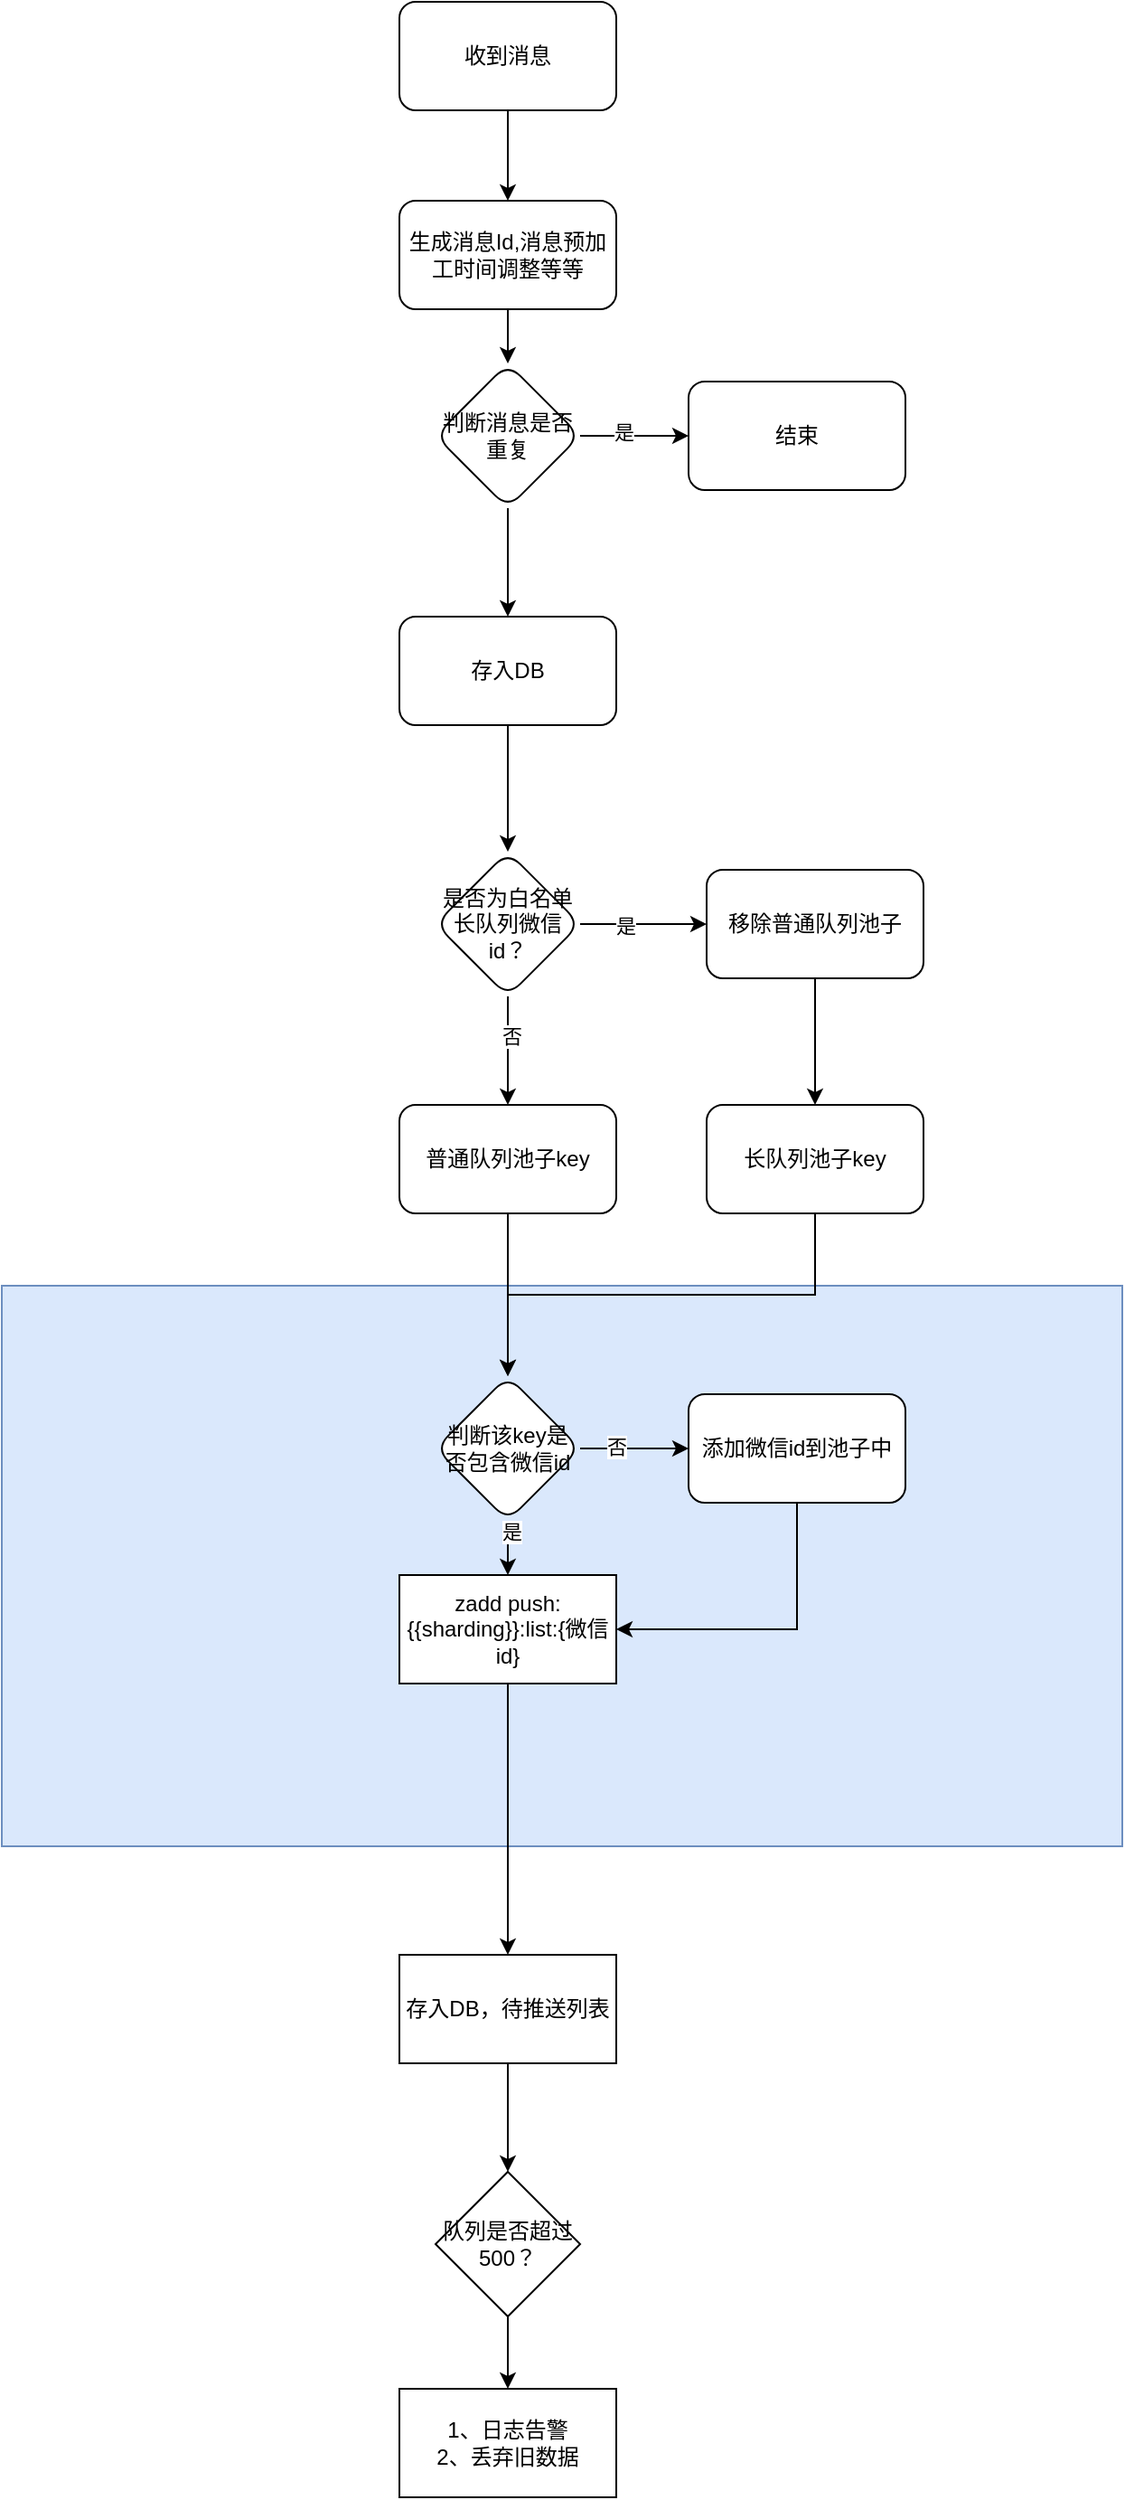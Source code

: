 <mxfile version="25.0.3">
  <diagram name="第 1 页" id="yM1FcHxh0TfIORd4exy4">
    <mxGraphModel dx="984" dy="1876" grid="1" gridSize="10" guides="1" tooltips="1" connect="1" arrows="1" fold="1" page="1" pageScale="1" pageWidth="827" pageHeight="1169" math="0" shadow="0">
      <root>
        <mxCell id="0" />
        <mxCell id="1" parent="0" />
        <mxCell id="roJMkj0LP4R8FdODdgCc-3" value="" style="rounded=0;whiteSpace=wrap;html=1;fillColor=#dae8fc;strokeColor=#6c8ebf;" parent="1" vertex="1">
          <mxGeometry x="120" y="300" width="620" height="310" as="geometry" />
        </mxCell>
        <mxCell id="spIjIB3Fh69WIwpA02LG-2" value="" style="edgeStyle=orthogonalEdgeStyle;rounded=0;orthogonalLoop=1;jettySize=auto;html=1;" parent="1" source="BucBX8Afqsv7EcoYQEeD-1" target="spIjIB3Fh69WIwpA02LG-1" edge="1">
          <mxGeometry relative="1" as="geometry" />
        </mxCell>
        <mxCell id="BucBX8Afqsv7EcoYQEeD-1" value="收到消息" style="rounded=1;whiteSpace=wrap;html=1;" parent="1" vertex="1">
          <mxGeometry x="340" y="-410" width="120" height="60" as="geometry" />
        </mxCell>
        <mxCell id="4f2BKEw60wll3AKwPojD-2" value="" style="edgeStyle=orthogonalEdgeStyle;rounded=0;orthogonalLoop=1;jettySize=auto;html=1;" parent="1" source="spIjIB3Fh69WIwpA02LG-1" target="4f2BKEw60wll3AKwPojD-1" edge="1">
          <mxGeometry relative="1" as="geometry" />
        </mxCell>
        <mxCell id="spIjIB3Fh69WIwpA02LG-1" value="生成消息Id,消息预加工时间调整等等" style="rounded=1;whiteSpace=wrap;html=1;" parent="1" vertex="1">
          <mxGeometry x="340" y="-300" width="120" height="60" as="geometry" />
        </mxCell>
        <mxCell id="5roH2hSay-TzDHHU6k5d-6" value="" style="edgeStyle=orthogonalEdgeStyle;rounded=0;orthogonalLoop=1;jettySize=auto;html=1;" parent="1" source="spIjIB3Fh69WIwpA02LG-42" target="5roH2hSay-TzDHHU6k5d-5" edge="1">
          <mxGeometry relative="1" as="geometry" />
        </mxCell>
        <mxCell id="spIjIB3Fh69WIwpA02LG-42" value="存入DB" style="rounded=1;whiteSpace=wrap;html=1;" parent="1" vertex="1">
          <mxGeometry x="340" y="-70" width="120" height="60" as="geometry" />
        </mxCell>
        <mxCell id="5roH2hSay-TzDHHU6k5d-8" value="" style="edgeStyle=orthogonalEdgeStyle;rounded=0;orthogonalLoop=1;jettySize=auto;html=1;" parent="1" source="5roH2hSay-TzDHHU6k5d-5" target="5roH2hSay-TzDHHU6k5d-7" edge="1">
          <mxGeometry relative="1" as="geometry" />
        </mxCell>
        <mxCell id="5roH2hSay-TzDHHU6k5d-9" value="是" style="edgeLabel;html=1;align=center;verticalAlign=middle;resizable=0;points=[];" parent="5roH2hSay-TzDHHU6k5d-8" vertex="1" connectable="0">
          <mxGeometry x="-0.3" y="-1" relative="1" as="geometry">
            <mxPoint as="offset" />
          </mxGeometry>
        </mxCell>
        <mxCell id="5roH2hSay-TzDHHU6k5d-14" value="" style="edgeStyle=orthogonalEdgeStyle;rounded=0;orthogonalLoop=1;jettySize=auto;html=1;" parent="1" source="5roH2hSay-TzDHHU6k5d-5" target="5roH2hSay-TzDHHU6k5d-13" edge="1">
          <mxGeometry relative="1" as="geometry" />
        </mxCell>
        <mxCell id="5roH2hSay-TzDHHU6k5d-15" value="否" style="edgeLabel;html=1;align=center;verticalAlign=middle;resizable=0;points=[];" parent="5roH2hSay-TzDHHU6k5d-14" vertex="1" connectable="0">
          <mxGeometry x="-0.267" y="2" relative="1" as="geometry">
            <mxPoint as="offset" />
          </mxGeometry>
        </mxCell>
        <mxCell id="5roH2hSay-TzDHHU6k5d-5" value="是否为白名单长队列微信id？" style="rhombus;whiteSpace=wrap;html=1;rounded=1;" parent="1" vertex="1">
          <mxGeometry x="360" y="60" width="80" height="80" as="geometry" />
        </mxCell>
        <mxCell id="5roH2hSay-TzDHHU6k5d-17" value="" style="edgeStyle=orthogonalEdgeStyle;rounded=0;orthogonalLoop=1;jettySize=auto;html=1;" parent="1" source="5roH2hSay-TzDHHU6k5d-7" target="5roH2hSay-TzDHHU6k5d-16" edge="1">
          <mxGeometry relative="1" as="geometry" />
        </mxCell>
        <mxCell id="5roH2hSay-TzDHHU6k5d-7" value="移除普通队列池子" style="whiteSpace=wrap;html=1;rounded=1;" parent="1" vertex="1">
          <mxGeometry x="510" y="70" width="120" height="60" as="geometry" />
        </mxCell>
        <mxCell id="5roH2hSay-TzDHHU6k5d-19" value="" style="edgeStyle=orthogonalEdgeStyle;rounded=0;orthogonalLoop=1;jettySize=auto;html=1;" parent="1" source="5roH2hSay-TzDHHU6k5d-13" target="5roH2hSay-TzDHHU6k5d-18" edge="1">
          <mxGeometry relative="1" as="geometry" />
        </mxCell>
        <mxCell id="5roH2hSay-TzDHHU6k5d-13" value="普通队列池子key" style="whiteSpace=wrap;html=1;rounded=1;" parent="1" vertex="1">
          <mxGeometry x="340" y="200" width="120" height="60" as="geometry" />
        </mxCell>
        <mxCell id="5roH2hSay-TzDHHU6k5d-38" style="edgeStyle=orthogonalEdgeStyle;rounded=0;orthogonalLoop=1;jettySize=auto;html=1;exitX=0.5;exitY=1;exitDx=0;exitDy=0;entryX=0.5;entryY=0;entryDx=0;entryDy=0;" parent="1" source="5roH2hSay-TzDHHU6k5d-16" target="5roH2hSay-TzDHHU6k5d-18" edge="1">
          <mxGeometry relative="1" as="geometry" />
        </mxCell>
        <mxCell id="5roH2hSay-TzDHHU6k5d-16" value="长队列池子key" style="whiteSpace=wrap;html=1;rounded=1;" parent="1" vertex="1">
          <mxGeometry x="510" y="200" width="120" height="60" as="geometry" />
        </mxCell>
        <mxCell id="5roH2hSay-TzDHHU6k5d-21" value="" style="edgeStyle=orthogonalEdgeStyle;rounded=0;orthogonalLoop=1;jettySize=auto;html=1;" parent="1" source="5roH2hSay-TzDHHU6k5d-18" target="5roH2hSay-TzDHHU6k5d-20" edge="1">
          <mxGeometry relative="1" as="geometry" />
        </mxCell>
        <mxCell id="5roH2hSay-TzDHHU6k5d-26" value="否" style="edgeLabel;html=1;align=center;verticalAlign=middle;resizable=0;points=[];" parent="5roH2hSay-TzDHHU6k5d-21" vertex="1" connectable="0">
          <mxGeometry x="-0.333" y="1" relative="1" as="geometry">
            <mxPoint as="offset" />
          </mxGeometry>
        </mxCell>
        <mxCell id="5roH2hSay-TzDHHU6k5d-24" style="edgeStyle=orthogonalEdgeStyle;rounded=0;orthogonalLoop=1;jettySize=auto;html=1;exitX=0.5;exitY=1;exitDx=0;exitDy=0;entryX=0.5;entryY=0;entryDx=0;entryDy=0;" parent="1" source="5roH2hSay-TzDHHU6k5d-18" target="5roH2hSay-TzDHHU6k5d-22" edge="1">
          <mxGeometry relative="1" as="geometry" />
        </mxCell>
        <mxCell id="5roH2hSay-TzDHHU6k5d-27" value="是" style="edgeLabel;html=1;align=center;verticalAlign=middle;resizable=0;points=[];" parent="5roH2hSay-TzDHHU6k5d-24" vertex="1" connectable="0">
          <mxGeometry x="-0.6" y="2" relative="1" as="geometry">
            <mxPoint as="offset" />
          </mxGeometry>
        </mxCell>
        <mxCell id="5roH2hSay-TzDHHU6k5d-18" value="判断该key是否包含微信id" style="rhombus;whiteSpace=wrap;html=1;rounded=1;" parent="1" vertex="1">
          <mxGeometry x="360" y="350" width="80" height="80" as="geometry" />
        </mxCell>
        <mxCell id="5roH2hSay-TzDHHU6k5d-28" style="edgeStyle=orthogonalEdgeStyle;rounded=0;orthogonalLoop=1;jettySize=auto;html=1;exitX=0.5;exitY=1;exitDx=0;exitDy=0;entryX=1;entryY=0.5;entryDx=0;entryDy=0;" parent="1" source="5roH2hSay-TzDHHU6k5d-20" target="5roH2hSay-TzDHHU6k5d-22" edge="1">
          <mxGeometry relative="1" as="geometry" />
        </mxCell>
        <mxCell id="5roH2hSay-TzDHHU6k5d-20" value="添加微信id到池子中" style="whiteSpace=wrap;html=1;rounded=1;" parent="1" vertex="1">
          <mxGeometry x="500" y="360" width="120" height="60" as="geometry" />
        </mxCell>
        <mxCell id="5roH2hSay-TzDHHU6k5d-25" style="edgeStyle=orthogonalEdgeStyle;rounded=0;orthogonalLoop=1;jettySize=auto;html=1;exitX=0.5;exitY=1;exitDx=0;exitDy=0;entryX=0.5;entryY=0;entryDx=0;entryDy=0;" parent="1" source="5roH2hSay-TzDHHU6k5d-22" target="5roH2hSay-TzDHHU6k5d-35" edge="1">
          <mxGeometry relative="1" as="geometry">
            <mxPoint x="400" y="570" as="targetPoint" />
          </mxGeometry>
        </mxCell>
        <mxCell id="5roH2hSay-TzDHHU6k5d-22" value="zadd push:{{sharding}}:list:{微信id}" style="whiteSpace=wrap;html=1;" parent="1" vertex="1">
          <mxGeometry x="340" y="460" width="120" height="60" as="geometry" />
        </mxCell>
        <mxCell id="5roH2hSay-TzDHHU6k5d-34" value="" style="edgeStyle=orthogonalEdgeStyle;rounded=0;orthogonalLoop=1;jettySize=auto;html=1;" parent="1" source="5roH2hSay-TzDHHU6k5d-31" target="5roH2hSay-TzDHHU6k5d-33" edge="1">
          <mxGeometry relative="1" as="geometry" />
        </mxCell>
        <mxCell id="5roH2hSay-TzDHHU6k5d-31" value="队列是否超过500？" style="rhombus;whiteSpace=wrap;html=1;" parent="1" vertex="1">
          <mxGeometry x="360" y="790" width="80" height="80" as="geometry" />
        </mxCell>
        <mxCell id="5roH2hSay-TzDHHU6k5d-33" value="1、日志告警&lt;div&gt;2、丢弃旧数据&lt;/div&gt;" style="whiteSpace=wrap;html=1;" parent="1" vertex="1">
          <mxGeometry x="340" y="910" width="120" height="60" as="geometry" />
        </mxCell>
        <mxCell id="5roH2hSay-TzDHHU6k5d-37" style="edgeStyle=orthogonalEdgeStyle;rounded=0;orthogonalLoop=1;jettySize=auto;html=1;exitX=0.5;exitY=1;exitDx=0;exitDy=0;entryX=0.5;entryY=0;entryDx=0;entryDy=0;" parent="1" source="5roH2hSay-TzDHHU6k5d-35" target="5roH2hSay-TzDHHU6k5d-31" edge="1">
          <mxGeometry relative="1" as="geometry" />
        </mxCell>
        <mxCell id="5roH2hSay-TzDHHU6k5d-35" value="存入DB，待推送列表" style="whiteSpace=wrap;html=1;" parent="1" vertex="1">
          <mxGeometry x="340" y="670" width="120" height="60" as="geometry" />
        </mxCell>
        <mxCell id="4f2BKEw60wll3AKwPojD-4" value="" style="edgeStyle=orthogonalEdgeStyle;rounded=0;orthogonalLoop=1;jettySize=auto;html=1;" parent="1" source="4f2BKEw60wll3AKwPojD-1" target="4f2BKEw60wll3AKwPojD-3" edge="1">
          <mxGeometry relative="1" as="geometry" />
        </mxCell>
        <mxCell id="4f2BKEw60wll3AKwPojD-5" value="是" style="edgeLabel;html=1;align=center;verticalAlign=middle;resizable=0;points=[];" parent="4f2BKEw60wll3AKwPojD-4" vertex="1" connectable="0">
          <mxGeometry x="-0.2" y="2" relative="1" as="geometry">
            <mxPoint as="offset" />
          </mxGeometry>
        </mxCell>
        <mxCell id="4f2BKEw60wll3AKwPojD-6" value="" style="edgeStyle=orthogonalEdgeStyle;rounded=0;orthogonalLoop=1;jettySize=auto;html=1;" parent="1" source="4f2BKEw60wll3AKwPojD-1" target="spIjIB3Fh69WIwpA02LG-42" edge="1">
          <mxGeometry relative="1" as="geometry" />
        </mxCell>
        <mxCell id="4f2BKEw60wll3AKwPojD-1" value="判断消息是否重复" style="rhombus;whiteSpace=wrap;html=1;rounded=1;" parent="1" vertex="1">
          <mxGeometry x="360" y="-210" width="80" height="80" as="geometry" />
        </mxCell>
        <mxCell id="4f2BKEw60wll3AKwPojD-3" value="结束" style="whiteSpace=wrap;html=1;rounded=1;" parent="1" vertex="1">
          <mxGeometry x="500" y="-200" width="120" height="60" as="geometry" />
        </mxCell>
      </root>
    </mxGraphModel>
  </diagram>
</mxfile>
